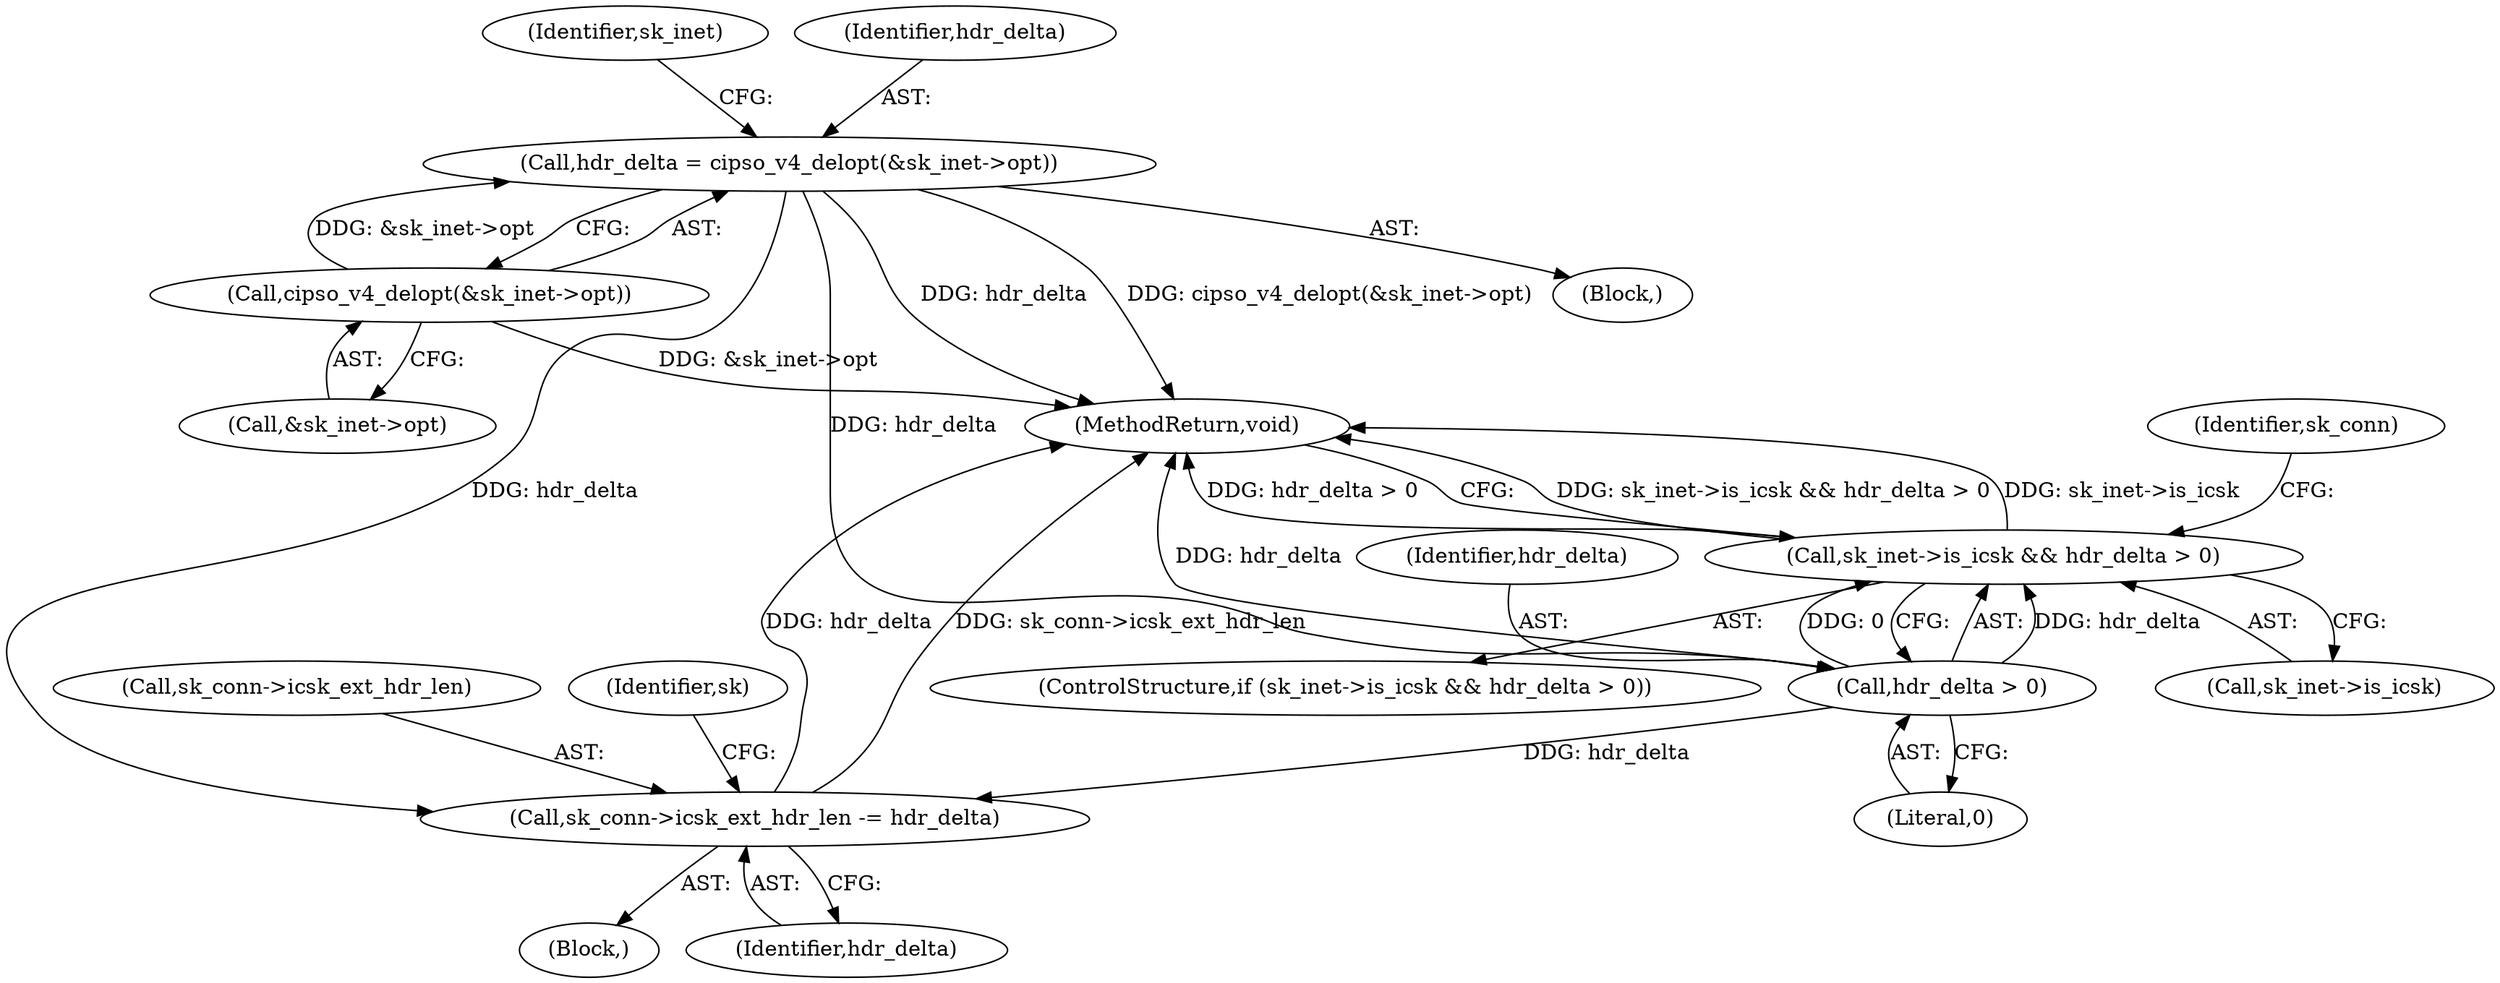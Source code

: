 digraph "1_linux_f6d8bd051c391c1c0458a30b2a7abcd939329259_8@del" {
"1000126" [label="(Call,hdr_delta = cipso_v4_delopt(&sk_inet->opt))"];
"1000128" [label="(Call,cipso_v4_delopt(&sk_inet->opt))"];
"1000138" [label="(Call,hdr_delta > 0)"];
"1000134" [label="(Call,sk_inet->is_icsk && hdr_delta > 0)"];
"1000147" [label="(Call,sk_conn->icsk_ext_hdr_len -= hdr_delta)"];
"1000136" [label="(Identifier,sk_inet)"];
"1000127" [label="(Identifier,hdr_delta)"];
"1000139" [label="(Identifier,hdr_delta)"];
"1000138" [label="(Call,hdr_delta > 0)"];
"1000129" [label="(Call,&sk_inet->opt)"];
"1000135" [label="(Call,sk_inet->is_icsk)"];
"1000148" [label="(Call,sk_conn->icsk_ext_hdr_len)"];
"1000134" [label="(Call,sk_inet->is_icsk && hdr_delta > 0)"];
"1000126" [label="(Call,hdr_delta = cipso_v4_delopt(&sk_inet->opt))"];
"1000102" [label="(Block,)"];
"1000153" [label="(Identifier,sk)"];
"1000141" [label="(Block,)"];
"1000157" [label="(MethodReturn,void)"];
"1000144" [label="(Identifier,sk_conn)"];
"1000128" [label="(Call,cipso_v4_delopt(&sk_inet->opt))"];
"1000133" [label="(ControlStructure,if (sk_inet->is_icsk && hdr_delta > 0))"];
"1000140" [label="(Literal,0)"];
"1000151" [label="(Identifier,hdr_delta)"];
"1000147" [label="(Call,sk_conn->icsk_ext_hdr_len -= hdr_delta)"];
"1000126" -> "1000102"  [label="AST: "];
"1000126" -> "1000128"  [label="CFG: "];
"1000127" -> "1000126"  [label="AST: "];
"1000128" -> "1000126"  [label="AST: "];
"1000136" -> "1000126"  [label="CFG: "];
"1000126" -> "1000157"  [label="DDG: hdr_delta"];
"1000126" -> "1000157"  [label="DDG: cipso_v4_delopt(&sk_inet->opt)"];
"1000128" -> "1000126"  [label="DDG: &sk_inet->opt"];
"1000126" -> "1000138"  [label="DDG: hdr_delta"];
"1000126" -> "1000147"  [label="DDG: hdr_delta"];
"1000128" -> "1000129"  [label="CFG: "];
"1000129" -> "1000128"  [label="AST: "];
"1000128" -> "1000157"  [label="DDG: &sk_inet->opt"];
"1000138" -> "1000134"  [label="AST: "];
"1000138" -> "1000140"  [label="CFG: "];
"1000139" -> "1000138"  [label="AST: "];
"1000140" -> "1000138"  [label="AST: "];
"1000134" -> "1000138"  [label="CFG: "];
"1000138" -> "1000157"  [label="DDG: hdr_delta"];
"1000138" -> "1000134"  [label="DDG: hdr_delta"];
"1000138" -> "1000134"  [label="DDG: 0"];
"1000138" -> "1000147"  [label="DDG: hdr_delta"];
"1000134" -> "1000133"  [label="AST: "];
"1000134" -> "1000135"  [label="CFG: "];
"1000135" -> "1000134"  [label="AST: "];
"1000144" -> "1000134"  [label="CFG: "];
"1000157" -> "1000134"  [label="CFG: "];
"1000134" -> "1000157"  [label="DDG: sk_inet->is_icsk && hdr_delta > 0"];
"1000134" -> "1000157"  [label="DDG: sk_inet->is_icsk"];
"1000134" -> "1000157"  [label="DDG: hdr_delta > 0"];
"1000147" -> "1000141"  [label="AST: "];
"1000147" -> "1000151"  [label="CFG: "];
"1000148" -> "1000147"  [label="AST: "];
"1000151" -> "1000147"  [label="AST: "];
"1000153" -> "1000147"  [label="CFG: "];
"1000147" -> "1000157"  [label="DDG: sk_conn->icsk_ext_hdr_len"];
"1000147" -> "1000157"  [label="DDG: hdr_delta"];
}
